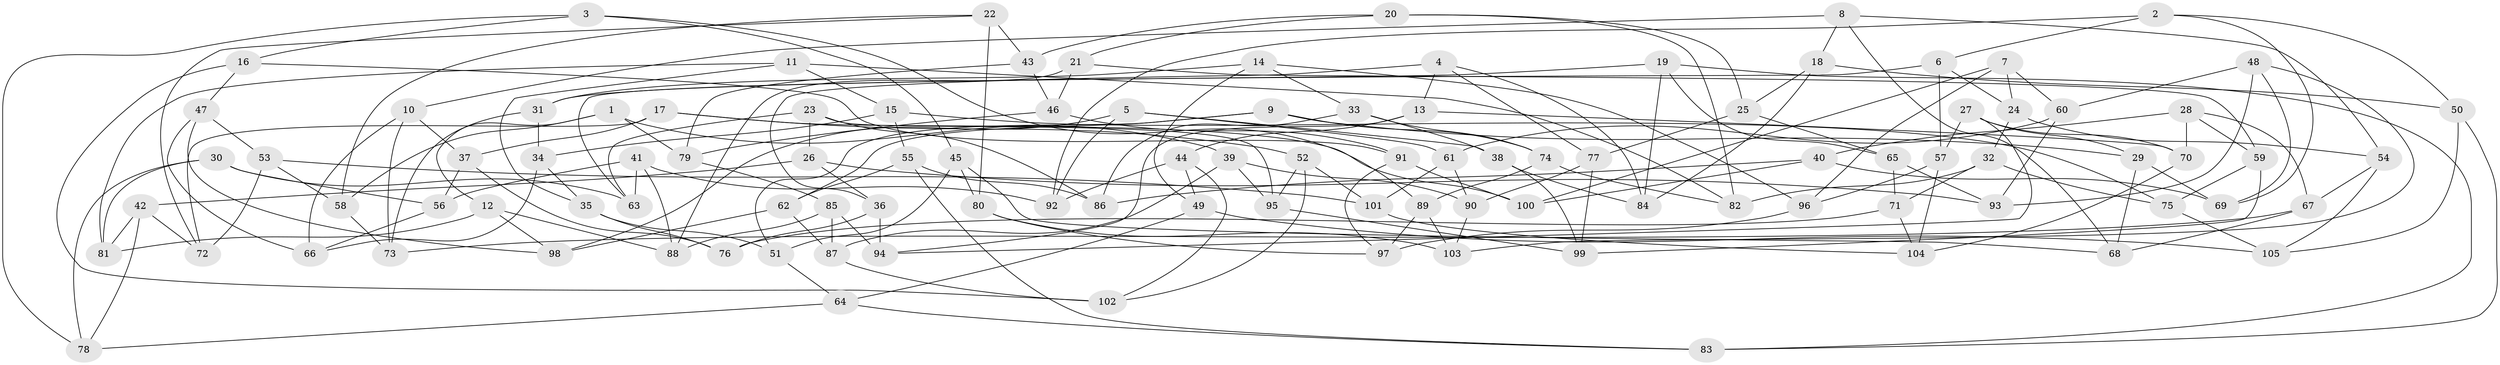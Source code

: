 // Generated by graph-tools (version 1.1) at 2025/50/03/09/25 03:50:47]
// undirected, 105 vertices, 210 edges
graph export_dot {
graph [start="1"]
  node [color=gray90,style=filled];
  1;
  2;
  3;
  4;
  5;
  6;
  7;
  8;
  9;
  10;
  11;
  12;
  13;
  14;
  15;
  16;
  17;
  18;
  19;
  20;
  21;
  22;
  23;
  24;
  25;
  26;
  27;
  28;
  29;
  30;
  31;
  32;
  33;
  34;
  35;
  36;
  37;
  38;
  39;
  40;
  41;
  42;
  43;
  44;
  45;
  46;
  47;
  48;
  49;
  50;
  51;
  52;
  53;
  54;
  55;
  56;
  57;
  58;
  59;
  60;
  61;
  62;
  63;
  64;
  65;
  66;
  67;
  68;
  69;
  70;
  71;
  72;
  73;
  74;
  75;
  76;
  77;
  78;
  79;
  80;
  81;
  82;
  83;
  84;
  85;
  86;
  87;
  88;
  89;
  90;
  91;
  92;
  93;
  94;
  95;
  96;
  97;
  98;
  99;
  100;
  101;
  102;
  103;
  104;
  105;
  1 -- 79;
  1 -- 12;
  1 -- 58;
  1 -- 39;
  2 -- 6;
  2 -- 69;
  2 -- 92;
  2 -- 50;
  3 -- 45;
  3 -- 89;
  3 -- 16;
  3 -- 78;
  4 -- 13;
  4 -- 36;
  4 -- 77;
  4 -- 84;
  5 -- 92;
  5 -- 61;
  5 -- 98;
  5 -- 38;
  6 -- 57;
  6 -- 63;
  6 -- 24;
  7 -- 60;
  7 -- 96;
  7 -- 100;
  7 -- 24;
  8 -- 10;
  8 -- 54;
  8 -- 68;
  8 -- 18;
  9 -- 74;
  9 -- 62;
  9 -- 29;
  9 -- 51;
  10 -- 37;
  10 -- 73;
  10 -- 66;
  11 -- 35;
  11 -- 82;
  11 -- 81;
  11 -- 15;
  12 -- 88;
  12 -- 98;
  12 -- 81;
  13 -- 94;
  13 -- 70;
  13 -- 44;
  14 -- 49;
  14 -- 31;
  14 -- 96;
  14 -- 33;
  15 -- 55;
  15 -- 34;
  15 -- 75;
  16 -- 102;
  16 -- 47;
  16 -- 91;
  17 -- 52;
  17 -- 37;
  17 -- 72;
  17 -- 100;
  18 -- 25;
  18 -- 84;
  18 -- 50;
  19 -- 84;
  19 -- 65;
  19 -- 83;
  19 -- 31;
  20 -- 21;
  20 -- 82;
  20 -- 43;
  20 -- 25;
  21 -- 88;
  21 -- 59;
  21 -- 46;
  22 -- 58;
  22 -- 80;
  22 -- 43;
  22 -- 72;
  23 -- 86;
  23 -- 95;
  23 -- 26;
  23 -- 63;
  24 -- 32;
  24 -- 54;
  25 -- 77;
  25 -- 65;
  26 -- 36;
  26 -- 42;
  26 -- 93;
  27 -- 29;
  27 -- 57;
  27 -- 94;
  27 -- 70;
  28 -- 59;
  28 -- 70;
  28 -- 40;
  28 -- 67;
  29 -- 68;
  29 -- 69;
  30 -- 63;
  30 -- 81;
  30 -- 78;
  30 -- 56;
  31 -- 73;
  31 -- 34;
  32 -- 75;
  32 -- 71;
  32 -- 82;
  33 -- 38;
  33 -- 74;
  33 -- 86;
  34 -- 35;
  34 -- 66;
  35 -- 76;
  35 -- 51;
  36 -- 94;
  36 -- 76;
  37 -- 56;
  37 -- 76;
  38 -- 99;
  38 -- 84;
  39 -- 90;
  39 -- 87;
  39 -- 95;
  40 -- 69;
  40 -- 100;
  40 -- 86;
  41 -- 56;
  41 -- 63;
  41 -- 88;
  41 -- 92;
  42 -- 72;
  42 -- 81;
  42 -- 78;
  43 -- 79;
  43 -- 46;
  44 -- 49;
  44 -- 102;
  44 -- 92;
  45 -- 51;
  45 -- 68;
  45 -- 80;
  46 -- 91;
  46 -- 79;
  47 -- 66;
  47 -- 53;
  47 -- 98;
  48 -- 103;
  48 -- 60;
  48 -- 69;
  48 -- 93;
  49 -- 105;
  49 -- 64;
  50 -- 83;
  50 -- 105;
  51 -- 64;
  52 -- 95;
  52 -- 102;
  52 -- 101;
  53 -- 72;
  53 -- 58;
  53 -- 101;
  54 -- 67;
  54 -- 105;
  55 -- 83;
  55 -- 62;
  55 -- 86;
  56 -- 66;
  57 -- 96;
  57 -- 104;
  58 -- 73;
  59 -- 99;
  59 -- 75;
  60 -- 61;
  60 -- 93;
  61 -- 90;
  61 -- 101;
  62 -- 98;
  62 -- 87;
  64 -- 83;
  64 -- 78;
  65 -- 71;
  65 -- 93;
  67 -- 73;
  67 -- 68;
  70 -- 104;
  71 -- 104;
  71 -- 76;
  74 -- 89;
  74 -- 82;
  75 -- 105;
  77 -- 99;
  77 -- 90;
  79 -- 85;
  80 -- 97;
  80 -- 103;
  85 -- 88;
  85 -- 87;
  85 -- 94;
  87 -- 102;
  89 -- 97;
  89 -- 103;
  90 -- 103;
  91 -- 100;
  91 -- 97;
  95 -- 99;
  96 -- 97;
  101 -- 104;
}
